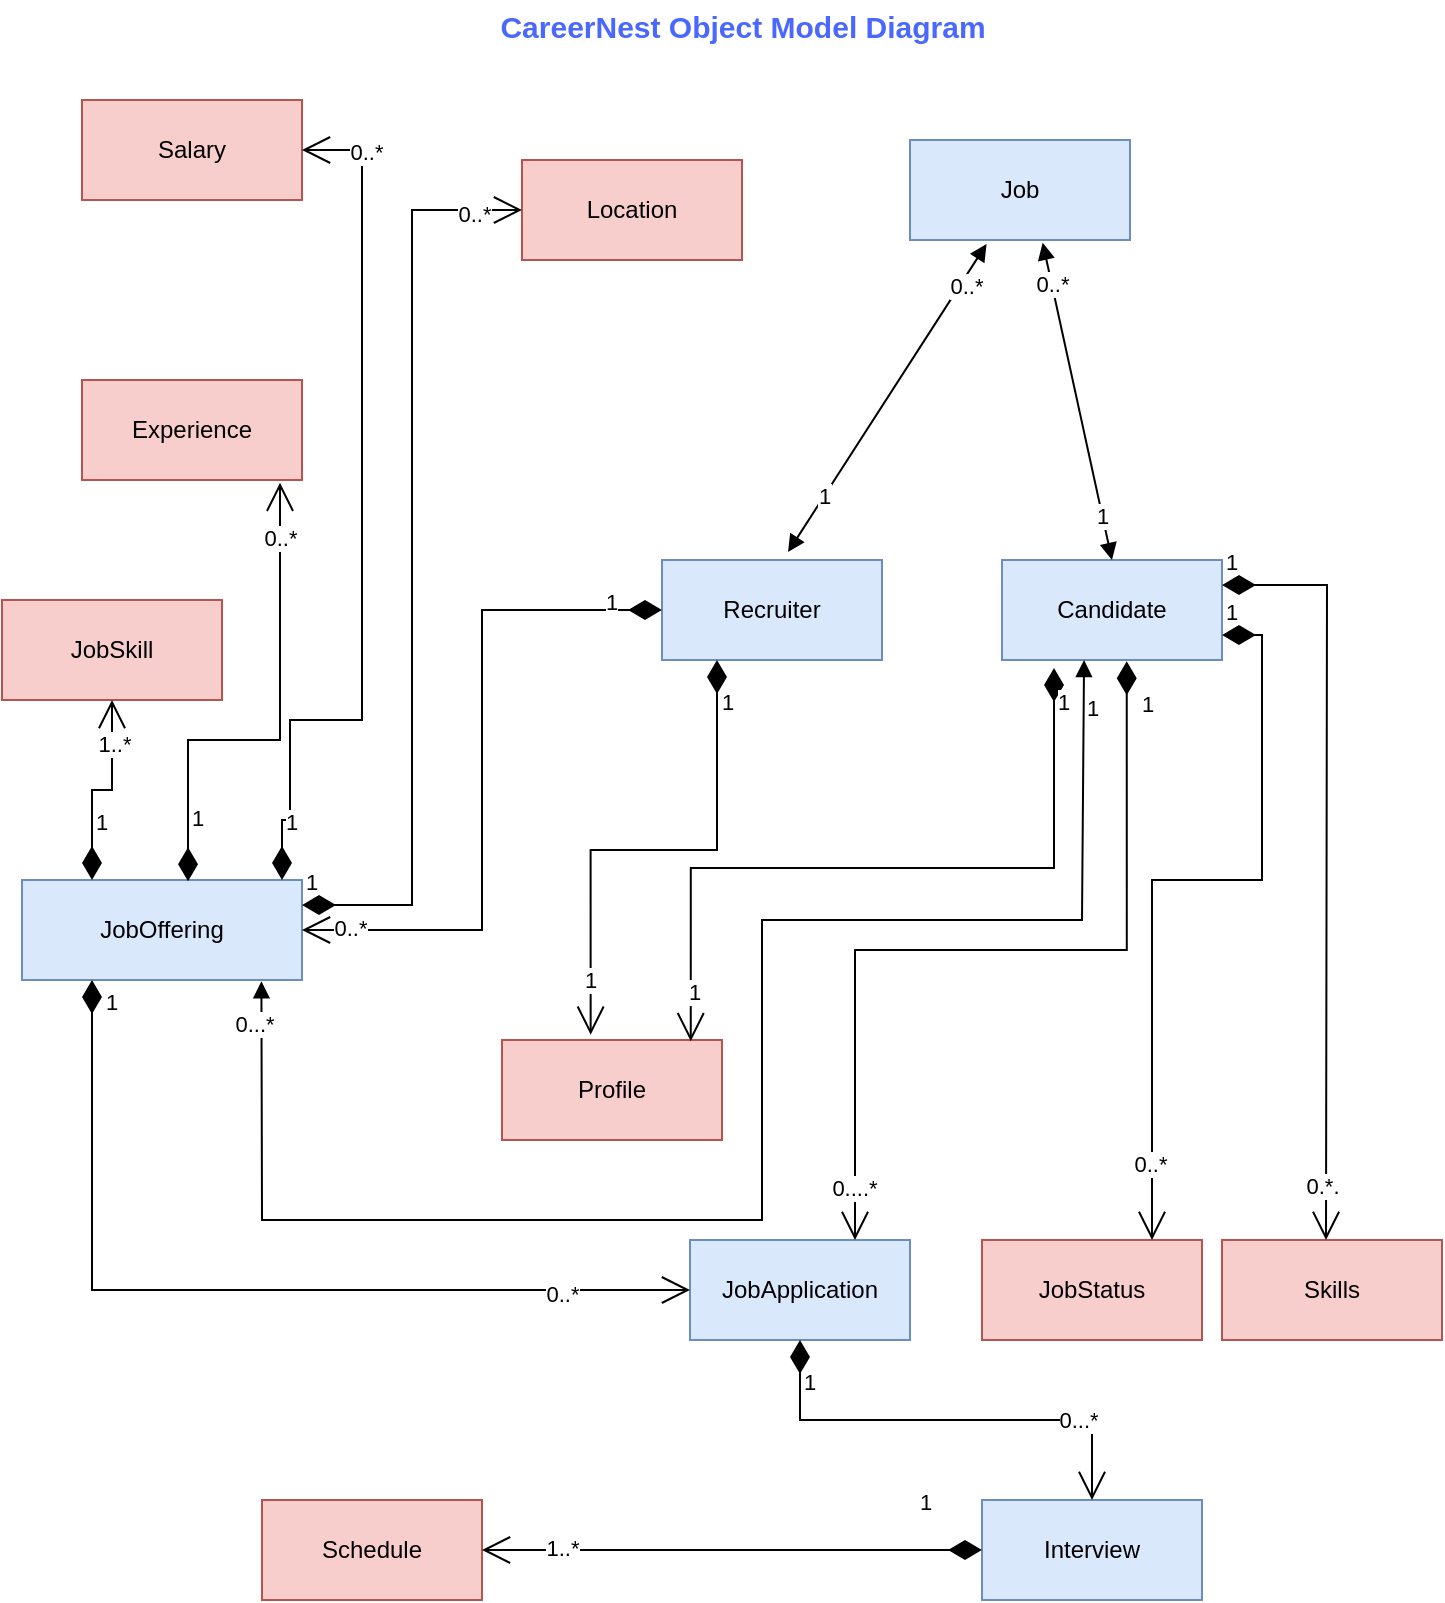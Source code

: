 <mxfile version="22.1.0" type="device">
  <diagram name="Page-1" id="zrtYzU0kFXeIFpoETk_2">
    <mxGraphModel dx="1886" dy="611" grid="1" gridSize="10" guides="1" tooltips="1" connect="1" arrows="1" fold="1" page="1" pageScale="1" pageWidth="827" pageHeight="1169" math="0" shadow="0">
      <root>
        <mxCell id="0" />
        <mxCell id="1" parent="0" />
        <mxCell id="yONsfB7erludlG3wRlYP-1" value="Job" style="html=1;whiteSpace=wrap;fillColor=#dae8fc;strokeColor=#6c8ebf;" vertex="1" parent="1">
          <mxGeometry x="414" y="80" width="110" height="50" as="geometry" />
        </mxCell>
        <mxCell id="yONsfB7erludlG3wRlYP-2" value="Recruiter" style="html=1;whiteSpace=wrap;fillColor=#dae8fc;strokeColor=#6c8ebf;" vertex="1" parent="1">
          <mxGeometry x="290" y="290" width="110" height="50" as="geometry" />
        </mxCell>
        <mxCell id="yONsfB7erludlG3wRlYP-3" value="JobSkill" style="html=1;whiteSpace=wrap;fillColor=#f8cecc;strokeColor=#b85450;" vertex="1" parent="1">
          <mxGeometry x="-40" y="310" width="110" height="50" as="geometry" />
        </mxCell>
        <mxCell id="yONsfB7erludlG3wRlYP-4" value="JobStatus" style="html=1;whiteSpace=wrap;fillColor=#f8cecc;strokeColor=#b85450;" vertex="1" parent="1">
          <mxGeometry x="450" y="630" width="110" height="50" as="geometry" />
        </mxCell>
        <mxCell id="yONsfB7erludlG3wRlYP-5" value="Skills" style="html=1;whiteSpace=wrap;fillColor=#f8cecc;strokeColor=#b85450;" vertex="1" parent="1">
          <mxGeometry x="570" y="630" width="110" height="50" as="geometry" />
        </mxCell>
        <mxCell id="yONsfB7erludlG3wRlYP-6" value="Candidate" style="html=1;whiteSpace=wrap;fillColor=#dae8fc;strokeColor=#6c8ebf;" vertex="1" parent="1">
          <mxGeometry x="460" y="290" width="110" height="50" as="geometry" />
        </mxCell>
        <mxCell id="yONsfB7erludlG3wRlYP-7" value="JobOffering" style="html=1;whiteSpace=wrap;fillColor=#dae8fc;strokeColor=#6c8ebf;" vertex="1" parent="1">
          <mxGeometry x="-30" y="450" width="140" height="50" as="geometry" />
        </mxCell>
        <mxCell id="yONsfB7erludlG3wRlYP-8" value="JobApplication" style="html=1;whiteSpace=wrap;fillColor=#dae8fc;strokeColor=#6c8ebf;" vertex="1" parent="1">
          <mxGeometry x="304" y="630" width="110" height="50" as="geometry" />
        </mxCell>
        <mxCell id="yONsfB7erludlG3wRlYP-10" value="Profile" style="html=1;whiteSpace=wrap;fillColor=#f8cecc;strokeColor=#b85450;" vertex="1" parent="1">
          <mxGeometry x="210" y="530" width="110" height="50" as="geometry" />
        </mxCell>
        <mxCell id="yONsfB7erludlG3wRlYP-11" value="Experience" style="html=1;whiteSpace=wrap;fillColor=#f8cecc;strokeColor=#b85450;" vertex="1" parent="1">
          <mxGeometry y="200" width="110" height="50" as="geometry" />
        </mxCell>
        <mxCell id="yONsfB7erludlG3wRlYP-12" value="Salary" style="html=1;whiteSpace=wrap;fillColor=#f8cecc;strokeColor=#b85450;" vertex="1" parent="1">
          <mxGeometry y="60" width="110" height="50" as="geometry" />
        </mxCell>
        <mxCell id="yONsfB7erludlG3wRlYP-13" value="Location" style="html=1;whiteSpace=wrap;fillColor=#f8cecc;strokeColor=#b85450;" vertex="1" parent="1">
          <mxGeometry x="220" y="90" width="110" height="50" as="geometry" />
        </mxCell>
        <mxCell id="yONsfB7erludlG3wRlYP-14" value="1" style="endArrow=open;html=1;endSize=12;startArrow=diamondThin;startSize=14;startFill=1;edgeStyle=orthogonalEdgeStyle;align=left;verticalAlign=bottom;rounded=0;entryX=1;entryY=0.5;entryDx=0;entryDy=0;exitX=0;exitY=0.5;exitDx=0;exitDy=0;" edge="1" parent="1" source="yONsfB7erludlG3wRlYP-2" target="yONsfB7erludlG3wRlYP-7">
          <mxGeometry x="-0.824" y="5" relative="1" as="geometry">
            <mxPoint x="310" y="180" as="sourcePoint" />
            <mxPoint x="470" y="180" as="targetPoint" />
            <mxPoint as="offset" />
          </mxGeometry>
        </mxCell>
        <mxCell id="yONsfB7erludlG3wRlYP-15" value="0..*" style="edgeLabel;html=1;align=center;verticalAlign=middle;resizable=0;points=[];" vertex="1" connectable="0" parent="yONsfB7erludlG3wRlYP-14">
          <mxGeometry x="0.859" y="-1" relative="1" as="geometry">
            <mxPoint as="offset" />
          </mxGeometry>
        </mxCell>
        <mxCell id="yONsfB7erludlG3wRlYP-21" value="1" style="endArrow=open;html=1;endSize=12;startArrow=diamondThin;startSize=14;startFill=1;edgeStyle=orthogonalEdgeStyle;align=left;verticalAlign=bottom;rounded=0;entryX=0.9;entryY=1.027;entryDx=0;entryDy=0;entryPerimeter=0;exitX=0.593;exitY=0.013;exitDx=0;exitDy=0;exitPerimeter=0;" edge="1" parent="1" source="yONsfB7erludlG3wRlYP-7" target="yONsfB7erludlG3wRlYP-11">
          <mxGeometry x="-0.816" relative="1" as="geometry">
            <mxPoint x="70" y="440" as="sourcePoint" />
            <mxPoint x="270" y="230" as="targetPoint" />
            <Array as="points">
              <mxPoint x="53" y="380" />
              <mxPoint x="99" y="380" />
            </Array>
            <mxPoint as="offset" />
          </mxGeometry>
        </mxCell>
        <mxCell id="yONsfB7erludlG3wRlYP-22" value="0..*" style="edgeLabel;html=1;align=center;verticalAlign=middle;resizable=0;points=[];" vertex="1" connectable="0" parent="yONsfB7erludlG3wRlYP-21">
          <mxGeometry x="0.773" relative="1" as="geometry">
            <mxPoint as="offset" />
          </mxGeometry>
        </mxCell>
        <mxCell id="yONsfB7erludlG3wRlYP-23" value="1" style="endArrow=open;html=1;endSize=12;startArrow=diamondThin;startSize=14;startFill=1;edgeStyle=orthogonalEdgeStyle;align=left;verticalAlign=bottom;rounded=0;entryX=1;entryY=0.5;entryDx=0;entryDy=0;" edge="1" parent="1" target="yONsfB7erludlG3wRlYP-12">
          <mxGeometry x="-0.908" relative="1" as="geometry">
            <mxPoint x="100" y="450" as="sourcePoint" />
            <mxPoint x="230" y="140" as="targetPoint" />
            <Array as="points">
              <mxPoint x="100" y="420" />
              <mxPoint x="104" y="420" />
              <mxPoint x="104" y="370" />
              <mxPoint x="140" y="370" />
              <mxPoint x="140" y="85" />
            </Array>
            <mxPoint as="offset" />
          </mxGeometry>
        </mxCell>
        <mxCell id="yONsfB7erludlG3wRlYP-24" value="0..*" style="edgeLabel;html=1;align=center;verticalAlign=middle;resizable=0;points=[];" vertex="1" connectable="0" parent="yONsfB7erludlG3wRlYP-23">
          <mxGeometry x="0.858" y="-2" relative="1" as="geometry">
            <mxPoint as="offset" />
          </mxGeometry>
        </mxCell>
        <mxCell id="yONsfB7erludlG3wRlYP-25" value="1" style="endArrow=open;html=1;endSize=12;startArrow=diamondThin;startSize=14;startFill=1;edgeStyle=orthogonalEdgeStyle;align=left;verticalAlign=bottom;rounded=0;exitX=1;exitY=0.25;exitDx=0;exitDy=0;entryX=0;entryY=0.5;entryDx=0;entryDy=0;" edge="1" parent="1" source="yONsfB7erludlG3wRlYP-7" target="yONsfB7erludlG3wRlYP-13">
          <mxGeometry x="-1" y="3" relative="1" as="geometry">
            <mxPoint x="160" y="190" as="sourcePoint" />
            <mxPoint x="320" y="190" as="targetPoint" />
          </mxGeometry>
        </mxCell>
        <mxCell id="yONsfB7erludlG3wRlYP-26" value="0..*" style="edgeLabel;html=1;align=center;verticalAlign=middle;resizable=0;points=[];" vertex="1" connectable="0" parent="yONsfB7erludlG3wRlYP-25">
          <mxGeometry x="0.894" y="-2" relative="1" as="geometry">
            <mxPoint as="offset" />
          </mxGeometry>
        </mxCell>
        <mxCell id="yONsfB7erludlG3wRlYP-28" value="" style="endArrow=block;startArrow=block;endFill=1;startFill=1;html=1;rounded=0;exitX=0.348;exitY=1.04;exitDx=0;exitDy=0;exitPerimeter=0;entryX=0.573;entryY=-0.08;entryDx=0;entryDy=0;entryPerimeter=0;" edge="1" parent="1" source="yONsfB7erludlG3wRlYP-1" target="yONsfB7erludlG3wRlYP-2">
          <mxGeometry width="160" relative="1" as="geometry">
            <mxPoint x="410" y="130" as="sourcePoint" />
            <mxPoint x="350" y="260" as="targetPoint" />
          </mxGeometry>
        </mxCell>
        <mxCell id="yONsfB7erludlG3wRlYP-29" value="0..*" style="edgeLabel;html=1;align=center;verticalAlign=middle;resizable=0;points=[];" vertex="1" connectable="0" parent="yONsfB7erludlG3wRlYP-28">
          <mxGeometry x="-0.748" y="2" relative="1" as="geometry">
            <mxPoint as="offset" />
          </mxGeometry>
        </mxCell>
        <mxCell id="yONsfB7erludlG3wRlYP-51" value="1" style="edgeLabel;html=1;align=center;verticalAlign=middle;resizable=0;points=[];" vertex="1" connectable="0" parent="yONsfB7erludlG3wRlYP-28">
          <mxGeometry x="0.635" relative="1" as="geometry">
            <mxPoint as="offset" />
          </mxGeometry>
        </mxCell>
        <mxCell id="yONsfB7erludlG3wRlYP-31" value="" style="endArrow=block;startArrow=block;endFill=1;startFill=1;html=1;rounded=0;exitX=0.603;exitY=1.027;exitDx=0;exitDy=0;exitPerimeter=0;entryX=0.5;entryY=0;entryDx=0;entryDy=0;" edge="1" parent="1" source="yONsfB7erludlG3wRlYP-1" target="yONsfB7erludlG3wRlYP-6">
          <mxGeometry width="160" relative="1" as="geometry">
            <mxPoint x="460" y="190" as="sourcePoint" />
            <mxPoint x="620" y="190" as="targetPoint" />
          </mxGeometry>
        </mxCell>
        <mxCell id="yONsfB7erludlG3wRlYP-32" value="0..*" style="edgeLabel;html=1;align=center;verticalAlign=middle;resizable=0;points=[];" vertex="1" connectable="0" parent="yONsfB7erludlG3wRlYP-31">
          <mxGeometry x="-0.744" relative="1" as="geometry">
            <mxPoint as="offset" />
          </mxGeometry>
        </mxCell>
        <mxCell id="yONsfB7erludlG3wRlYP-52" value="1" style="edgeLabel;html=1;align=center;verticalAlign=middle;resizable=0;points=[];" vertex="1" connectable="0" parent="yONsfB7erludlG3wRlYP-31">
          <mxGeometry x="0.723" relative="1" as="geometry">
            <mxPoint as="offset" />
          </mxGeometry>
        </mxCell>
        <mxCell id="yONsfB7erludlG3wRlYP-38" value="1" style="endArrow=open;html=1;endSize=12;startArrow=diamondThin;startSize=14;startFill=1;edgeStyle=orthogonalEdgeStyle;align=left;verticalAlign=bottom;rounded=0;entryX=0.75;entryY=0;entryDx=0;entryDy=0;exitX=0.567;exitY=1.013;exitDx=0;exitDy=0;exitPerimeter=0;" edge="1" parent="1" source="yONsfB7erludlG3wRlYP-6" target="yONsfB7erludlG3wRlYP-8">
          <mxGeometry x="-0.858" y="6" relative="1" as="geometry">
            <mxPoint x="340" y="410" as="sourcePoint" />
            <mxPoint x="340" y="640" as="targetPoint" />
            <mxPoint as="offset" />
          </mxGeometry>
        </mxCell>
        <mxCell id="yONsfB7erludlG3wRlYP-41" value="0....*" style="edgeLabel;html=1;align=center;verticalAlign=middle;resizable=0;points=[];" vertex="1" connectable="0" parent="yONsfB7erludlG3wRlYP-38">
          <mxGeometry x="0.877" y="-1" relative="1" as="geometry">
            <mxPoint as="offset" />
          </mxGeometry>
        </mxCell>
        <mxCell id="yONsfB7erludlG3wRlYP-42" value="1" style="endArrow=open;html=1;endSize=12;startArrow=diamondThin;startSize=14;startFill=1;edgeStyle=orthogonalEdgeStyle;align=left;verticalAlign=bottom;rounded=0;exitX=0.7;exitY=1;exitDx=0;exitDy=0;exitPerimeter=0;entryX=0.858;entryY=0.013;entryDx=0;entryDy=0;entryPerimeter=0;" edge="1" parent="1" target="yONsfB7erludlG3wRlYP-10">
          <mxGeometry x="-0.859" relative="1" as="geometry">
            <mxPoint x="486.01" y="344" as="sourcePoint" />
            <mxPoint x="250" y="460" as="targetPoint" />
            <Array as="points">
              <mxPoint x="486" y="444" />
              <mxPoint x="304" y="444" />
            </Array>
            <mxPoint as="offset" />
          </mxGeometry>
        </mxCell>
        <mxCell id="yONsfB7erludlG3wRlYP-71" value="1" style="edgeLabel;html=1;align=center;verticalAlign=middle;resizable=0;points=[];" vertex="1" connectable="0" parent="yONsfB7erludlG3wRlYP-42">
          <mxGeometry x="0.863" y="1" relative="1" as="geometry">
            <mxPoint as="offset" />
          </mxGeometry>
        </mxCell>
        <mxCell id="yONsfB7erludlG3wRlYP-45" value="1" style="endArrow=open;html=1;endSize=12;startArrow=diamondThin;startSize=14;startFill=1;edgeStyle=orthogonalEdgeStyle;align=left;verticalAlign=bottom;rounded=0;exitX=1;exitY=0.75;exitDx=0;exitDy=0;" edge="1" parent="1" source="yONsfB7erludlG3wRlYP-6" target="yONsfB7erludlG3wRlYP-4">
          <mxGeometry x="-1" y="3" relative="1" as="geometry">
            <mxPoint x="590" y="360" as="sourcePoint" />
            <mxPoint x="560" y="560" as="targetPoint" />
            <Array as="points">
              <mxPoint x="590" y="328" />
              <mxPoint x="590" y="450" />
              <mxPoint x="535" y="450" />
            </Array>
          </mxGeometry>
        </mxCell>
        <mxCell id="yONsfB7erludlG3wRlYP-46" value="0..*" style="edgeLabel;html=1;align=center;verticalAlign=middle;resizable=0;points=[];" vertex="1" connectable="0" parent="yONsfB7erludlG3wRlYP-45">
          <mxGeometry x="0.795" y="-1" relative="1" as="geometry">
            <mxPoint as="offset" />
          </mxGeometry>
        </mxCell>
        <mxCell id="yONsfB7erludlG3wRlYP-47" value="1" style="endArrow=open;html=1;endSize=12;startArrow=diamondThin;startSize=14;startFill=1;edgeStyle=orthogonalEdgeStyle;align=left;verticalAlign=bottom;rounded=0;exitX=1;exitY=0.25;exitDx=0;exitDy=0;" edge="1" parent="1" source="yONsfB7erludlG3wRlYP-6">
          <mxGeometry x="-1" y="3" relative="1" as="geometry">
            <mxPoint x="550" y="350" as="sourcePoint" />
            <mxPoint x="622" y="630" as="targetPoint" />
          </mxGeometry>
        </mxCell>
        <mxCell id="yONsfB7erludlG3wRlYP-48" value="0.*." style="edgeLabel;html=1;align=center;verticalAlign=middle;resizable=0;points=[];" vertex="1" connectable="0" parent="yONsfB7erludlG3wRlYP-47">
          <mxGeometry x="0.856" y="-2" relative="1" as="geometry">
            <mxPoint as="offset" />
          </mxGeometry>
        </mxCell>
        <mxCell id="yONsfB7erludlG3wRlYP-49" value="1" style="endArrow=open;html=1;endSize=12;startArrow=diamondThin;startSize=14;startFill=1;edgeStyle=orthogonalEdgeStyle;align=left;verticalAlign=bottom;rounded=0;entryX=0;entryY=0.5;entryDx=0;entryDy=0;exitX=0.25;exitY=1;exitDx=0;exitDy=0;" edge="1" parent="1" source="yONsfB7erludlG3wRlYP-7" target="yONsfB7erludlG3wRlYP-8">
          <mxGeometry x="-0.912" y="5" relative="1" as="geometry">
            <mxPoint x="10" y="580" as="sourcePoint" />
            <mxPoint x="260" y="630" as="targetPoint" />
            <mxPoint as="offset" />
          </mxGeometry>
        </mxCell>
        <mxCell id="yONsfB7erludlG3wRlYP-50" value="0..*" style="edgeLabel;html=1;align=center;verticalAlign=middle;resizable=0;points=[];" vertex="1" connectable="0" parent="yONsfB7erludlG3wRlYP-49">
          <mxGeometry x="0.719" y="-2" relative="1" as="geometry">
            <mxPoint as="offset" />
          </mxGeometry>
        </mxCell>
        <mxCell id="yONsfB7erludlG3wRlYP-57" value="1" style="endArrow=open;html=1;endSize=12;startArrow=diamondThin;startSize=14;startFill=1;edgeStyle=orthogonalEdgeStyle;align=left;verticalAlign=bottom;rounded=0;entryX=0.5;entryY=1;entryDx=0;entryDy=0;exitX=0.25;exitY=0;exitDx=0;exitDy=0;" edge="1" parent="1" source="yONsfB7erludlG3wRlYP-7" target="yONsfB7erludlG3wRlYP-3">
          <mxGeometry x="-0.6" relative="1" as="geometry">
            <mxPoint x="-100" y="390" as="sourcePoint" />
            <mxPoint x="60" y="390" as="targetPoint" />
            <mxPoint as="offset" />
          </mxGeometry>
        </mxCell>
        <mxCell id="yONsfB7erludlG3wRlYP-69" value="1..*" style="edgeLabel;html=1;align=center;verticalAlign=middle;resizable=0;points=[];" vertex="1" connectable="0" parent="yONsfB7erludlG3wRlYP-57">
          <mxGeometry x="0.573" y="-1" relative="1" as="geometry">
            <mxPoint as="offset" />
          </mxGeometry>
        </mxCell>
        <mxCell id="yONsfB7erludlG3wRlYP-60" value="1" style="endArrow=open;html=1;endSize=12;startArrow=diamondThin;startSize=14;startFill=1;edgeStyle=orthogonalEdgeStyle;align=left;verticalAlign=bottom;rounded=0;exitX=0.25;exitY=1;exitDx=0;exitDy=0;entryX=0.403;entryY=-0.053;entryDx=0;entryDy=0;entryPerimeter=0;" edge="1" parent="1" source="yONsfB7erludlG3wRlYP-2" target="yONsfB7erludlG3wRlYP-10">
          <mxGeometry x="-0.76" relative="1" as="geometry">
            <mxPoint x="260" y="390" as="sourcePoint" />
            <mxPoint x="420" y="390" as="targetPoint" />
            <mxPoint as="offset" />
          </mxGeometry>
        </mxCell>
        <mxCell id="yONsfB7erludlG3wRlYP-70" value="1" style="edgeLabel;html=1;align=center;verticalAlign=middle;resizable=0;points=[];" vertex="1" connectable="0" parent="yONsfB7erludlG3wRlYP-60">
          <mxGeometry x="0.776" y="-1" relative="1" as="geometry">
            <mxPoint as="offset" />
          </mxGeometry>
        </mxCell>
        <mxCell id="yONsfB7erludlG3wRlYP-62" value="CareerNest Object Model Diagram" style="text;align=center;fontStyle=1;verticalAlign=middle;spacingLeft=3;spacingRight=3;strokeColor=none;rotatable=0;points=[[0,0.5],[1,0.5]];portConstraint=eastwest;html=1;labelBackgroundColor=default;fontColor=#4A68FF;fontSize=15;" vertex="1" parent="1">
          <mxGeometry x="280" y="10" width="100" height="26" as="geometry" />
        </mxCell>
        <mxCell id="yONsfB7erludlG3wRlYP-80" value="" style="endArrow=block;startArrow=block;endFill=1;startFill=1;html=1;rounded=0;entryX=0.373;entryY=1;entryDx=0;entryDy=0;entryPerimeter=0;exitX=0.855;exitY=1.013;exitDx=0;exitDy=0;exitPerimeter=0;" edge="1" parent="1" source="yONsfB7erludlG3wRlYP-7" target="yONsfB7erludlG3wRlYP-6">
          <mxGeometry width="160" relative="1" as="geometry">
            <mxPoint x="90" y="510" as="sourcePoint" />
            <mxPoint x="430" y="390" as="targetPoint" />
            <Array as="points">
              <mxPoint x="90" y="620" />
              <mxPoint x="340" y="620" />
              <mxPoint x="340" y="470" />
              <mxPoint x="500" y="470" />
            </Array>
          </mxGeometry>
        </mxCell>
        <mxCell id="yONsfB7erludlG3wRlYP-81" value="1" style="edgeLabel;html=1;align=center;verticalAlign=middle;resizable=0;points=[];" vertex="1" connectable="0" parent="yONsfB7erludlG3wRlYP-80">
          <mxGeometry x="0.941" y="-4" relative="1" as="geometry">
            <mxPoint as="offset" />
          </mxGeometry>
        </mxCell>
        <mxCell id="yONsfB7erludlG3wRlYP-82" value="0...*" style="edgeLabel;html=1;align=center;verticalAlign=middle;resizable=0;points=[];" vertex="1" connectable="0" parent="yONsfB7erludlG3wRlYP-80">
          <mxGeometry x="-0.947" y="-4" relative="1" as="geometry">
            <mxPoint as="offset" />
          </mxGeometry>
        </mxCell>
        <mxCell id="yONsfB7erludlG3wRlYP-83" value="Interview" style="html=1;whiteSpace=wrap;fillColor=#dae8fc;strokeColor=#6c8ebf;" vertex="1" parent="1">
          <mxGeometry x="450" y="760" width="110" height="50" as="geometry" />
        </mxCell>
        <mxCell id="yONsfB7erludlG3wRlYP-84" value="Schedule" style="html=1;whiteSpace=wrap;fillColor=#f8cecc;strokeColor=#b85450;" vertex="1" parent="1">
          <mxGeometry x="90" y="760" width="110" height="50" as="geometry" />
        </mxCell>
        <mxCell id="yONsfB7erludlG3wRlYP-86" value="1" style="endArrow=open;html=1;endSize=12;startArrow=diamondThin;startSize=14;startFill=1;edgeStyle=orthogonalEdgeStyle;align=left;verticalAlign=bottom;rounded=0;exitX=0.5;exitY=1;exitDx=0;exitDy=0;entryX=0.5;entryY=0;entryDx=0;entryDy=0;" edge="1" parent="1" source="yONsfB7erludlG3wRlYP-8" target="yONsfB7erludlG3wRlYP-83">
          <mxGeometry x="-0.735" relative="1" as="geometry">
            <mxPoint x="170" y="700" as="sourcePoint" />
            <mxPoint x="330" y="700" as="targetPoint" />
            <mxPoint as="offset" />
          </mxGeometry>
        </mxCell>
        <mxCell id="yONsfB7erludlG3wRlYP-88" value="0...*" style="edgeLabel;html=1;align=center;verticalAlign=middle;resizable=0;points=[];" vertex="1" connectable="0" parent="yONsfB7erludlG3wRlYP-86">
          <mxGeometry x="0.585" relative="1" as="geometry">
            <mxPoint as="offset" />
          </mxGeometry>
        </mxCell>
        <mxCell id="yONsfB7erludlG3wRlYP-89" value="1" style="endArrow=open;html=1;endSize=12;startArrow=diamondThin;startSize=14;startFill=1;edgeStyle=orthogonalEdgeStyle;align=left;verticalAlign=bottom;rounded=0;exitX=0;exitY=0.5;exitDx=0;exitDy=0;entryX=1;entryY=0.5;entryDx=0;entryDy=0;" edge="1" parent="1" source="yONsfB7erludlG3wRlYP-83" target="yONsfB7erludlG3wRlYP-84">
          <mxGeometry x="-0.733" y="-15" relative="1" as="geometry">
            <mxPoint x="120" y="710" as="sourcePoint" />
            <mxPoint x="280" y="710" as="targetPoint" />
            <mxPoint as="offset" />
          </mxGeometry>
        </mxCell>
        <mxCell id="yONsfB7erludlG3wRlYP-90" value="1..*" style="edgeLabel;html=1;align=center;verticalAlign=middle;resizable=0;points=[];" vertex="1" connectable="0" parent="yONsfB7erludlG3wRlYP-89">
          <mxGeometry x="0.684" y="-1" relative="1" as="geometry">
            <mxPoint as="offset" />
          </mxGeometry>
        </mxCell>
      </root>
    </mxGraphModel>
  </diagram>
</mxfile>
